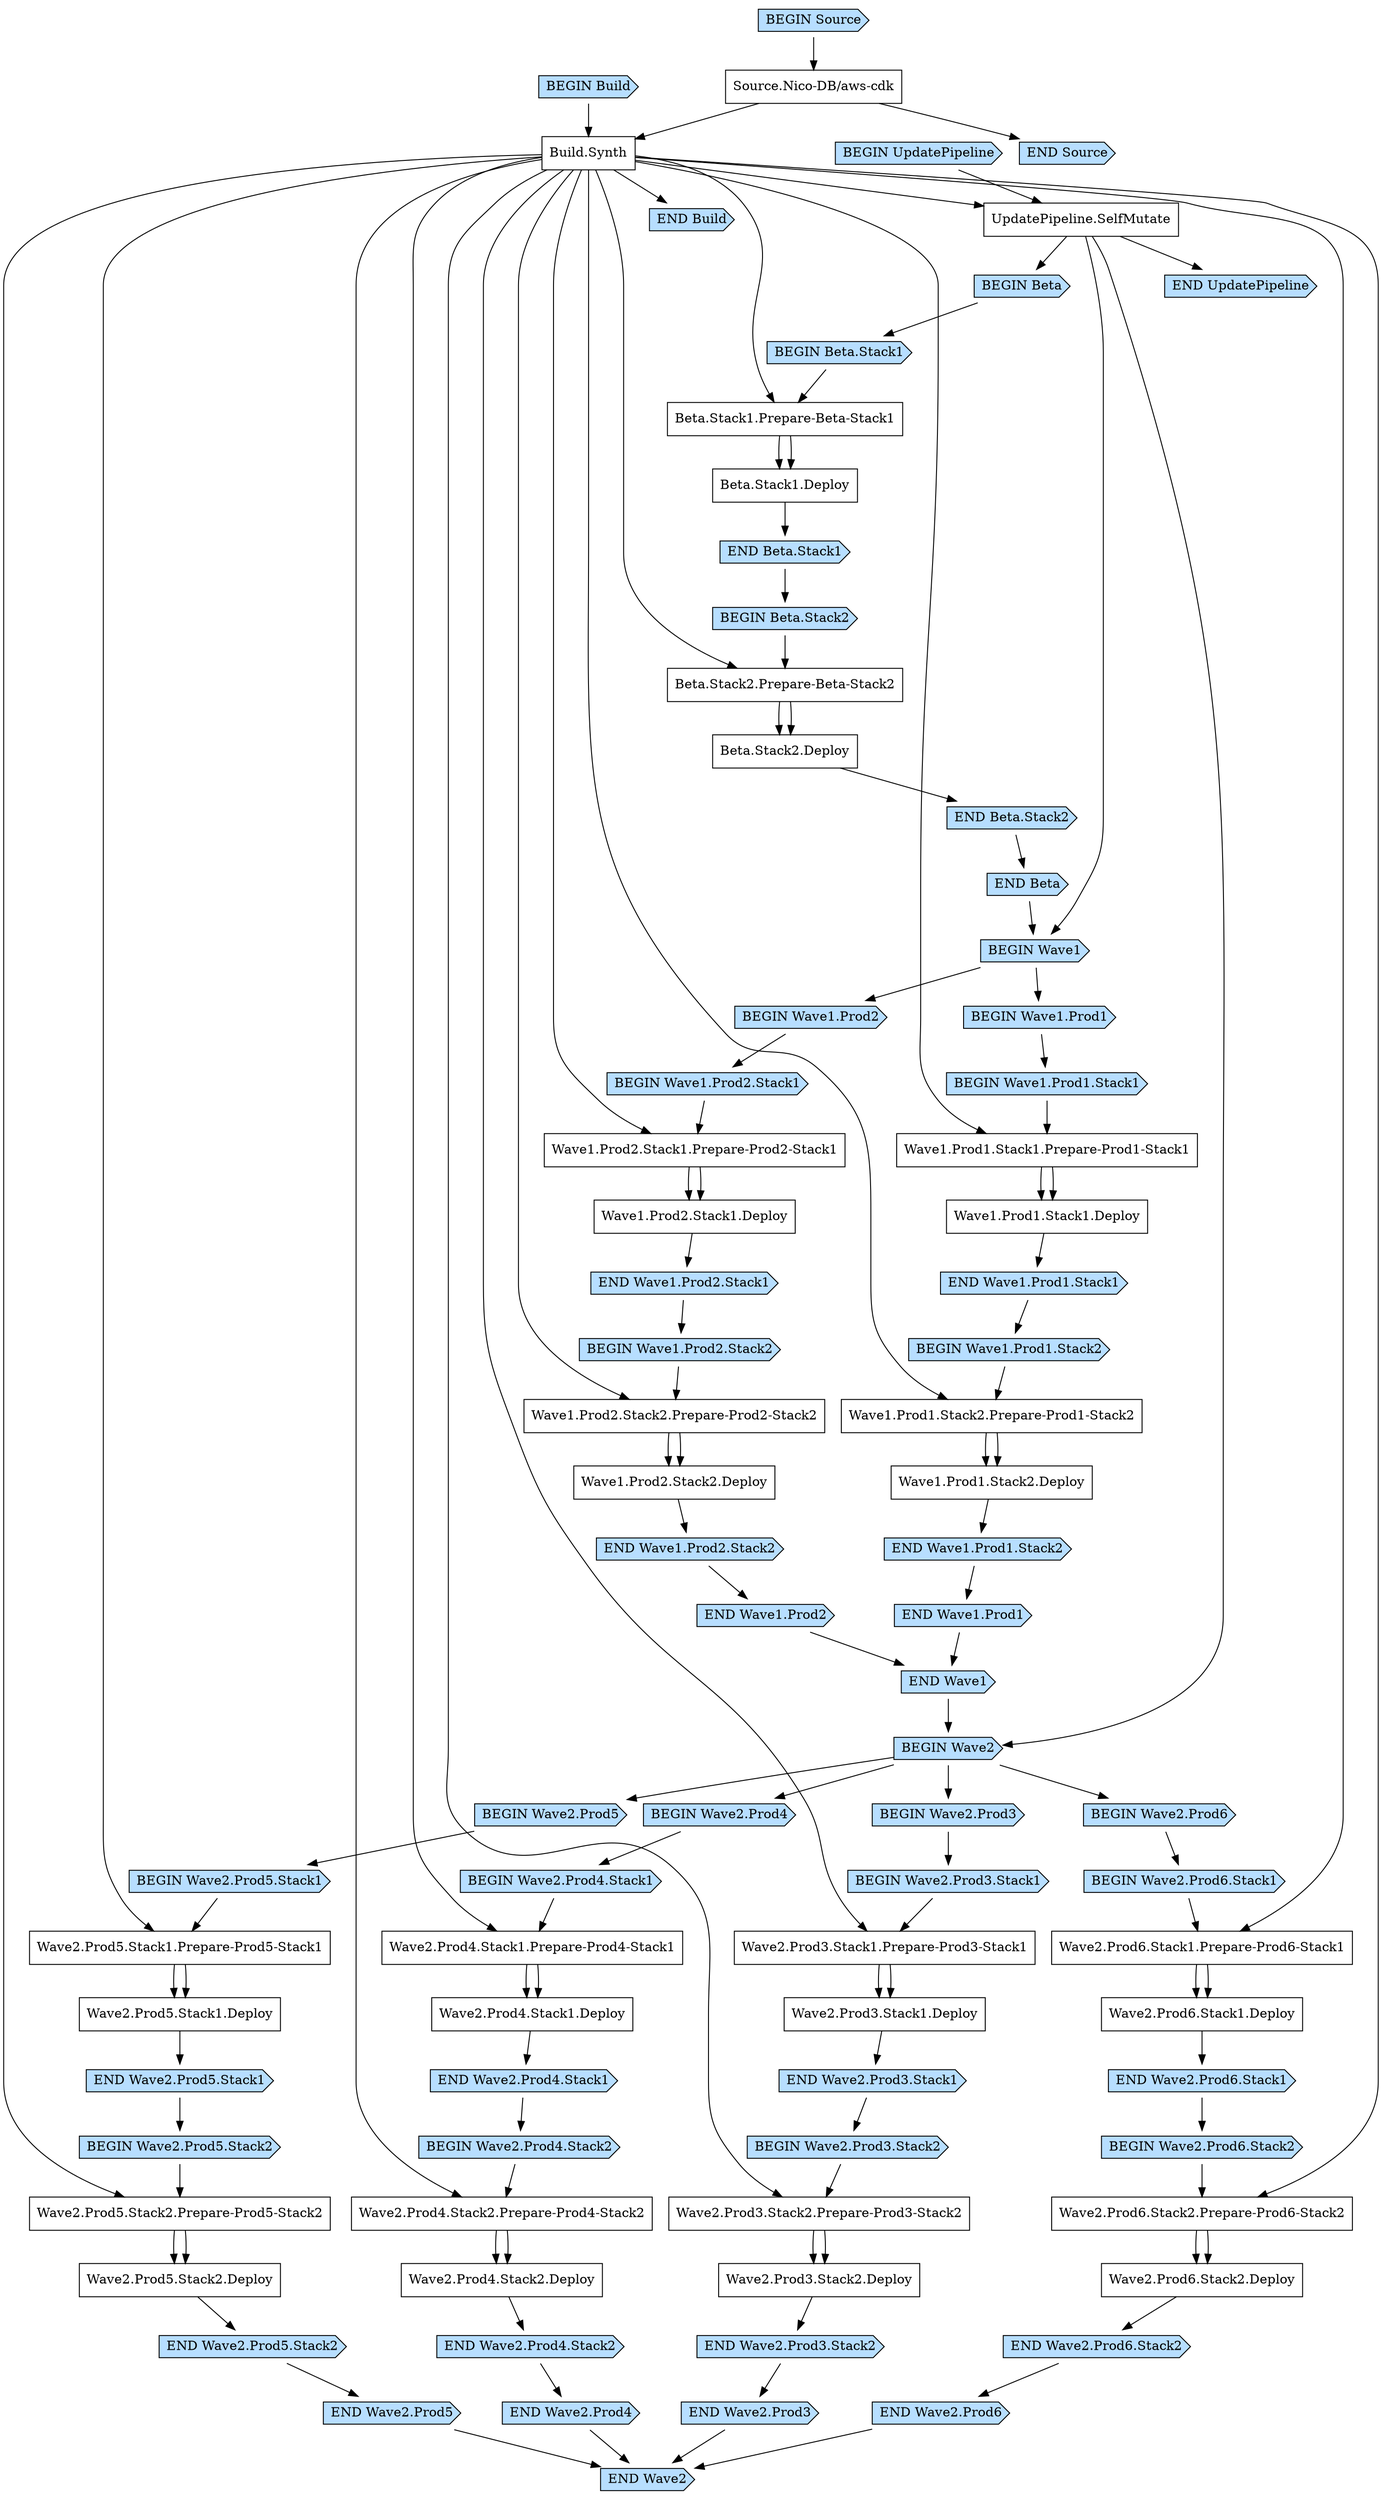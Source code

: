 digraph G {
  # Arrows represent an "unlocks" relationship (opposite of dependency). So chosen
  # because the layout looks more natural that way.
  # To represent subgraph dependencies, subgraphs are represented by BEGIN/END nodes.
  # To render: `dot -Tsvg PipelineStackPipeline9DB740AF.dot > graph.svg`, open in a browser.
  node [shape="box"];
"BEGIN Build" [shape="cds", style="filled", fillcolor="#b7deff"];
"END Build" [shape="cds", style="filled", fillcolor="#b7deff"];
"Build.Synth";
"Source.Nico-DB/aws-cdk" -> "Build.Synth";
"BEGIN Build" -> "Build.Synth";
"Build.Synth" -> "END Build";
"BEGIN UpdatePipeline" [shape="cds", style="filled", fillcolor="#b7deff"];
"END UpdatePipeline" [shape="cds", style="filled", fillcolor="#b7deff"];
"UpdatePipeline.SelfMutate";
"Build.Synth" -> "UpdatePipeline.SelfMutate";
"BEGIN UpdatePipeline" -> "UpdatePipeline.SelfMutate";
"UpdatePipeline.SelfMutate" -> "END UpdatePipeline";
"BEGIN Beta" [shape="cds", style="filled", fillcolor="#b7deff"];
"END Beta" [shape="cds", style="filled", fillcolor="#b7deff"];
"UpdatePipeline.SelfMutate" -> "BEGIN Beta";
"BEGIN Beta.Stack1" [shape="cds", style="filled", fillcolor="#b7deff"];
"END Beta.Stack1" [shape="cds", style="filled", fillcolor="#b7deff"];
"Beta.Stack1.Deploy";
"Beta.Stack1.Prepare-Beta-Stack1" -> "Beta.Stack1.Deploy";
"Beta.Stack1.Prepare-Beta-Stack1" -> "Beta.Stack1.Deploy";
"Beta.Stack1.Prepare-Beta-Stack1";
"Build.Synth" -> "Beta.Stack1.Prepare-Beta-Stack1";
"BEGIN Beta.Stack1" -> "Beta.Stack1.Prepare-Beta-Stack1";
"Beta.Stack1.Deploy" -> "END Beta.Stack1";
"BEGIN Beta.Stack2" [shape="cds", style="filled", fillcolor="#b7deff"];
"END Beta.Stack2" [shape="cds", style="filled", fillcolor="#b7deff"];
"END Beta.Stack1" -> "BEGIN Beta.Stack2";
"Beta.Stack2.Deploy";
"Beta.Stack2.Prepare-Beta-Stack2" -> "Beta.Stack2.Deploy";
"Beta.Stack2.Prepare-Beta-Stack2" -> "Beta.Stack2.Deploy";
"Beta.Stack2.Prepare-Beta-Stack2";
"Build.Synth" -> "Beta.Stack2.Prepare-Beta-Stack2";
"BEGIN Beta.Stack2" -> "Beta.Stack2.Prepare-Beta-Stack2";
"Beta.Stack2.Deploy" -> "END Beta.Stack2";
"BEGIN Beta" -> "BEGIN Beta.Stack1";
"END Beta.Stack2" -> "END Beta";
"BEGIN Wave1" [shape="cds", style="filled", fillcolor="#b7deff"];
"END Wave1" [shape="cds", style="filled", fillcolor="#b7deff"];
"UpdatePipeline.SelfMutate" -> "BEGIN Wave1";
"END Beta" -> "BEGIN Wave1";
"BEGIN Wave1.Prod1" [shape="cds", style="filled", fillcolor="#b7deff"];
"END Wave1.Prod1" [shape="cds", style="filled", fillcolor="#b7deff"];
"BEGIN Wave1.Prod1.Stack1" [shape="cds", style="filled", fillcolor="#b7deff"];
"END Wave1.Prod1.Stack1" [shape="cds", style="filled", fillcolor="#b7deff"];
"Wave1.Prod1.Stack1.Deploy";
"Wave1.Prod1.Stack1.Prepare-Prod1-Stack1" -> "Wave1.Prod1.Stack1.Deploy";
"Wave1.Prod1.Stack1.Prepare-Prod1-Stack1" -> "Wave1.Prod1.Stack1.Deploy";
"Wave1.Prod1.Stack1.Prepare-Prod1-Stack1";
"Build.Synth" -> "Wave1.Prod1.Stack1.Prepare-Prod1-Stack1";
"BEGIN Wave1.Prod1.Stack1" -> "Wave1.Prod1.Stack1.Prepare-Prod1-Stack1";
"Wave1.Prod1.Stack1.Deploy" -> "END Wave1.Prod1.Stack1";
"BEGIN Wave1.Prod1.Stack2" [shape="cds", style="filled", fillcolor="#b7deff"];
"END Wave1.Prod1.Stack2" [shape="cds", style="filled", fillcolor="#b7deff"];
"END Wave1.Prod1.Stack1" -> "BEGIN Wave1.Prod1.Stack2";
"Wave1.Prod1.Stack2.Deploy";
"Wave1.Prod1.Stack2.Prepare-Prod1-Stack2" -> "Wave1.Prod1.Stack2.Deploy";
"Wave1.Prod1.Stack2.Prepare-Prod1-Stack2" -> "Wave1.Prod1.Stack2.Deploy";
"Wave1.Prod1.Stack2.Prepare-Prod1-Stack2";
"Build.Synth" -> "Wave1.Prod1.Stack2.Prepare-Prod1-Stack2";
"BEGIN Wave1.Prod1.Stack2" -> "Wave1.Prod1.Stack2.Prepare-Prod1-Stack2";
"Wave1.Prod1.Stack2.Deploy" -> "END Wave1.Prod1.Stack2";
"BEGIN Wave1.Prod1" -> "BEGIN Wave1.Prod1.Stack1";
"END Wave1.Prod1.Stack2" -> "END Wave1.Prod1";
"BEGIN Wave1.Prod2" [shape="cds", style="filled", fillcolor="#b7deff"];
"END Wave1.Prod2" [shape="cds", style="filled", fillcolor="#b7deff"];
"BEGIN Wave1.Prod2.Stack1" [shape="cds", style="filled", fillcolor="#b7deff"];
"END Wave1.Prod2.Stack1" [shape="cds", style="filled", fillcolor="#b7deff"];
"Wave1.Prod2.Stack1.Deploy";
"Wave1.Prod2.Stack1.Prepare-Prod2-Stack1" -> "Wave1.Prod2.Stack1.Deploy";
"Wave1.Prod2.Stack1.Prepare-Prod2-Stack1" -> "Wave1.Prod2.Stack1.Deploy";
"Wave1.Prod2.Stack1.Prepare-Prod2-Stack1";
"Build.Synth" -> "Wave1.Prod2.Stack1.Prepare-Prod2-Stack1";
"BEGIN Wave1.Prod2.Stack1" -> "Wave1.Prod2.Stack1.Prepare-Prod2-Stack1";
"Wave1.Prod2.Stack1.Deploy" -> "END Wave1.Prod2.Stack1";
"BEGIN Wave1.Prod2.Stack2" [shape="cds", style="filled", fillcolor="#b7deff"];
"END Wave1.Prod2.Stack2" [shape="cds", style="filled", fillcolor="#b7deff"];
"END Wave1.Prod2.Stack1" -> "BEGIN Wave1.Prod2.Stack2";
"Wave1.Prod2.Stack2.Deploy";
"Wave1.Prod2.Stack2.Prepare-Prod2-Stack2" -> "Wave1.Prod2.Stack2.Deploy";
"Wave1.Prod2.Stack2.Prepare-Prod2-Stack2" -> "Wave1.Prod2.Stack2.Deploy";
"Wave1.Prod2.Stack2.Prepare-Prod2-Stack2";
"Build.Synth" -> "Wave1.Prod2.Stack2.Prepare-Prod2-Stack2";
"BEGIN Wave1.Prod2.Stack2" -> "Wave1.Prod2.Stack2.Prepare-Prod2-Stack2";
"Wave1.Prod2.Stack2.Deploy" -> "END Wave1.Prod2.Stack2";
"BEGIN Wave1.Prod2" -> "BEGIN Wave1.Prod2.Stack1";
"END Wave1.Prod2.Stack2" -> "END Wave1.Prod2";
"BEGIN Wave1" -> "BEGIN Wave1.Prod1";
"BEGIN Wave1" -> "BEGIN Wave1.Prod2";
"END Wave1.Prod1" -> "END Wave1";
"END Wave1.Prod2" -> "END Wave1";
"BEGIN Wave2" [shape="cds", style="filled", fillcolor="#b7deff"];
"END Wave2" [shape="cds", style="filled", fillcolor="#b7deff"];
"UpdatePipeline.SelfMutate" -> "BEGIN Wave2";
"END Wave1" -> "BEGIN Wave2";
"BEGIN Wave2.Prod3" [shape="cds", style="filled", fillcolor="#b7deff"];
"END Wave2.Prod3" [shape="cds", style="filled", fillcolor="#b7deff"];
"BEGIN Wave2.Prod3.Stack1" [shape="cds", style="filled", fillcolor="#b7deff"];
"END Wave2.Prod3.Stack1" [shape="cds", style="filled", fillcolor="#b7deff"];
"Wave2.Prod3.Stack1.Deploy";
"Wave2.Prod3.Stack1.Prepare-Prod3-Stack1" -> "Wave2.Prod3.Stack1.Deploy";
"Wave2.Prod3.Stack1.Prepare-Prod3-Stack1" -> "Wave2.Prod3.Stack1.Deploy";
"Wave2.Prod3.Stack1.Prepare-Prod3-Stack1";
"Build.Synth" -> "Wave2.Prod3.Stack1.Prepare-Prod3-Stack1";
"BEGIN Wave2.Prod3.Stack1" -> "Wave2.Prod3.Stack1.Prepare-Prod3-Stack1";
"Wave2.Prod3.Stack1.Deploy" -> "END Wave2.Prod3.Stack1";
"BEGIN Wave2.Prod3.Stack2" [shape="cds", style="filled", fillcolor="#b7deff"];
"END Wave2.Prod3.Stack2" [shape="cds", style="filled", fillcolor="#b7deff"];
"END Wave2.Prod3.Stack1" -> "BEGIN Wave2.Prod3.Stack2";
"Wave2.Prod3.Stack2.Deploy";
"Wave2.Prod3.Stack2.Prepare-Prod3-Stack2" -> "Wave2.Prod3.Stack2.Deploy";
"Wave2.Prod3.Stack2.Prepare-Prod3-Stack2" -> "Wave2.Prod3.Stack2.Deploy";
"Wave2.Prod3.Stack2.Prepare-Prod3-Stack2";
"Build.Synth" -> "Wave2.Prod3.Stack2.Prepare-Prod3-Stack2";
"BEGIN Wave2.Prod3.Stack2" -> "Wave2.Prod3.Stack2.Prepare-Prod3-Stack2";
"Wave2.Prod3.Stack2.Deploy" -> "END Wave2.Prod3.Stack2";
"BEGIN Wave2.Prod3" -> "BEGIN Wave2.Prod3.Stack1";
"END Wave2.Prod3.Stack2" -> "END Wave2.Prod3";
"BEGIN Wave2.Prod4" [shape="cds", style="filled", fillcolor="#b7deff"];
"END Wave2.Prod4" [shape="cds", style="filled", fillcolor="#b7deff"];
"BEGIN Wave2.Prod4.Stack1" [shape="cds", style="filled", fillcolor="#b7deff"];
"END Wave2.Prod4.Stack1" [shape="cds", style="filled", fillcolor="#b7deff"];
"Wave2.Prod4.Stack1.Deploy";
"Wave2.Prod4.Stack1.Prepare-Prod4-Stack1" -> "Wave2.Prod4.Stack1.Deploy";
"Wave2.Prod4.Stack1.Prepare-Prod4-Stack1" -> "Wave2.Prod4.Stack1.Deploy";
"Wave2.Prod4.Stack1.Prepare-Prod4-Stack1";
"Build.Synth" -> "Wave2.Prod4.Stack1.Prepare-Prod4-Stack1";
"BEGIN Wave2.Prod4.Stack1" -> "Wave2.Prod4.Stack1.Prepare-Prod4-Stack1";
"Wave2.Prod4.Stack1.Deploy" -> "END Wave2.Prod4.Stack1";
"BEGIN Wave2.Prod4.Stack2" [shape="cds", style="filled", fillcolor="#b7deff"];
"END Wave2.Prod4.Stack2" [shape="cds", style="filled", fillcolor="#b7deff"];
"END Wave2.Prod4.Stack1" -> "BEGIN Wave2.Prod4.Stack2";
"Wave2.Prod4.Stack2.Deploy";
"Wave2.Prod4.Stack2.Prepare-Prod4-Stack2" -> "Wave2.Prod4.Stack2.Deploy";
"Wave2.Prod4.Stack2.Prepare-Prod4-Stack2" -> "Wave2.Prod4.Stack2.Deploy";
"Wave2.Prod4.Stack2.Prepare-Prod4-Stack2";
"Build.Synth" -> "Wave2.Prod4.Stack2.Prepare-Prod4-Stack2";
"BEGIN Wave2.Prod4.Stack2" -> "Wave2.Prod4.Stack2.Prepare-Prod4-Stack2";
"Wave2.Prod4.Stack2.Deploy" -> "END Wave2.Prod4.Stack2";
"BEGIN Wave2.Prod4" -> "BEGIN Wave2.Prod4.Stack1";
"END Wave2.Prod4.Stack2" -> "END Wave2.Prod4";
"BEGIN Wave2.Prod5" [shape="cds", style="filled", fillcolor="#b7deff"];
"END Wave2.Prod5" [shape="cds", style="filled", fillcolor="#b7deff"];
"BEGIN Wave2.Prod5.Stack1" [shape="cds", style="filled", fillcolor="#b7deff"];
"END Wave2.Prod5.Stack1" [shape="cds", style="filled", fillcolor="#b7deff"];
"Wave2.Prod5.Stack1.Deploy";
"Wave2.Prod5.Stack1.Prepare-Prod5-Stack1" -> "Wave2.Prod5.Stack1.Deploy";
"Wave2.Prod5.Stack1.Prepare-Prod5-Stack1" -> "Wave2.Prod5.Stack1.Deploy";
"Wave2.Prod5.Stack1.Prepare-Prod5-Stack1";
"Build.Synth" -> "Wave2.Prod5.Stack1.Prepare-Prod5-Stack1";
"BEGIN Wave2.Prod5.Stack1" -> "Wave2.Prod5.Stack1.Prepare-Prod5-Stack1";
"Wave2.Prod5.Stack1.Deploy" -> "END Wave2.Prod5.Stack1";
"BEGIN Wave2.Prod5.Stack2" [shape="cds", style="filled", fillcolor="#b7deff"];
"END Wave2.Prod5.Stack2" [shape="cds", style="filled", fillcolor="#b7deff"];
"END Wave2.Prod5.Stack1" -> "BEGIN Wave2.Prod5.Stack2";
"Wave2.Prod5.Stack2.Deploy";
"Wave2.Prod5.Stack2.Prepare-Prod5-Stack2" -> "Wave2.Prod5.Stack2.Deploy";
"Wave2.Prod5.Stack2.Prepare-Prod5-Stack2" -> "Wave2.Prod5.Stack2.Deploy";
"Wave2.Prod5.Stack2.Prepare-Prod5-Stack2";
"Build.Synth" -> "Wave2.Prod5.Stack2.Prepare-Prod5-Stack2";
"BEGIN Wave2.Prod5.Stack2" -> "Wave2.Prod5.Stack2.Prepare-Prod5-Stack2";
"Wave2.Prod5.Stack2.Deploy" -> "END Wave2.Prod5.Stack2";
"BEGIN Wave2.Prod5" -> "BEGIN Wave2.Prod5.Stack1";
"END Wave2.Prod5.Stack2" -> "END Wave2.Prod5";
"BEGIN Wave2.Prod6" [shape="cds", style="filled", fillcolor="#b7deff"];
"END Wave2.Prod6" [shape="cds", style="filled", fillcolor="#b7deff"];
"BEGIN Wave2.Prod6.Stack1" [shape="cds", style="filled", fillcolor="#b7deff"];
"END Wave2.Prod6.Stack1" [shape="cds", style="filled", fillcolor="#b7deff"];
"Wave2.Prod6.Stack1.Deploy";
"Wave2.Prod6.Stack1.Prepare-Prod6-Stack1" -> "Wave2.Prod6.Stack1.Deploy";
"Wave2.Prod6.Stack1.Prepare-Prod6-Stack1" -> "Wave2.Prod6.Stack1.Deploy";
"Wave2.Prod6.Stack1.Prepare-Prod6-Stack1";
"Build.Synth" -> "Wave2.Prod6.Stack1.Prepare-Prod6-Stack1";
"BEGIN Wave2.Prod6.Stack1" -> "Wave2.Prod6.Stack1.Prepare-Prod6-Stack1";
"Wave2.Prod6.Stack1.Deploy" -> "END Wave2.Prod6.Stack1";
"BEGIN Wave2.Prod6.Stack2" [shape="cds", style="filled", fillcolor="#b7deff"];
"END Wave2.Prod6.Stack2" [shape="cds", style="filled", fillcolor="#b7deff"];
"END Wave2.Prod6.Stack1" -> "BEGIN Wave2.Prod6.Stack2";
"Wave2.Prod6.Stack2.Deploy";
"Wave2.Prod6.Stack2.Prepare-Prod6-Stack2" -> "Wave2.Prod6.Stack2.Deploy";
"Wave2.Prod6.Stack2.Prepare-Prod6-Stack2" -> "Wave2.Prod6.Stack2.Deploy";
"Wave2.Prod6.Stack2.Prepare-Prod6-Stack2";
"Build.Synth" -> "Wave2.Prod6.Stack2.Prepare-Prod6-Stack2";
"BEGIN Wave2.Prod6.Stack2" -> "Wave2.Prod6.Stack2.Prepare-Prod6-Stack2";
"Wave2.Prod6.Stack2.Deploy" -> "END Wave2.Prod6.Stack2";
"BEGIN Wave2.Prod6" -> "BEGIN Wave2.Prod6.Stack1";
"END Wave2.Prod6.Stack2" -> "END Wave2.Prod6";
"BEGIN Wave2" -> "BEGIN Wave2.Prod3";
"BEGIN Wave2" -> "BEGIN Wave2.Prod4";
"BEGIN Wave2" -> "BEGIN Wave2.Prod5";
"BEGIN Wave2" -> "BEGIN Wave2.Prod6";
"END Wave2.Prod3" -> "END Wave2";
"END Wave2.Prod4" -> "END Wave2";
"END Wave2.Prod5" -> "END Wave2";
"END Wave2.Prod6" -> "END Wave2";
"BEGIN Source" [shape="cds", style="filled", fillcolor="#b7deff"];
"END Source" [shape="cds", style="filled", fillcolor="#b7deff"];
"Source.Nico-DB/aws-cdk";
"BEGIN Source" -> "Source.Nico-DB/aws-cdk";
"Source.Nico-DB/aws-cdk" -> "END Source";
}